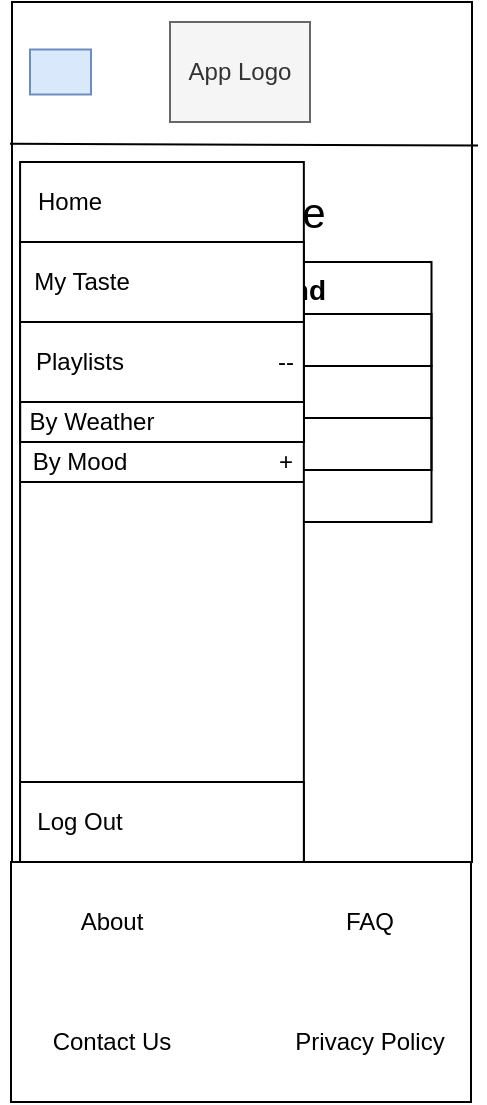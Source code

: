 <mxfile version="14.4.3" type="device"><diagram id="x8CSqS4war_cW8_TJZFx" name="Page-1"><mxGraphModel dx="1158" dy="692" grid="1" gridSize="10" guides="1" tooltips="1" connect="1" arrows="1" fold="1" page="1" pageScale="1" pageWidth="850" pageHeight="1100" math="0" shadow="0"><root><mxCell id="0"/><mxCell id="1" parent="0"/><mxCell id="ggOIgUmhNJfEqgH2ZhdV-1" value="" style="rounded=0;whiteSpace=wrap;html=1;" parent="1" vertex="1"><mxGeometry x="321" y="50" width="230" height="430" as="geometry"/></mxCell><mxCell id="ggOIgUmhNJfEqgH2ZhdV-2" value="App Logo" style="rounded=0;whiteSpace=wrap;html=1;fillColor=#f5f5f5;strokeColor=#666666;fontColor=#333333;" parent="1" vertex="1"><mxGeometry x="400" y="60" width="70" height="50" as="geometry"/></mxCell><mxCell id="ggOIgUmhNJfEqgH2ZhdV-3" value="&lt;span style=&quot;font-size: 21px&quot;&gt;My Taste&lt;/span&gt;" style="text;html=1;strokeColor=none;fillColor=none;align=center;verticalAlign=middle;whiteSpace=wrap;rounded=0;" parent="1" vertex="1"><mxGeometry x="315.06" y="140" width="241.88" height="30" as="geometry"/></mxCell><mxCell id="ggOIgUmhNJfEqgH2ZhdV-4" value="" style="rounded=0;whiteSpace=wrap;html=1;" parent="1" vertex="1"><mxGeometry x="320.5" y="480" width="230" height="120" as="geometry"/></mxCell><mxCell id="ggOIgUmhNJfEqgH2ZhdV-5" value="" style="rounded=0;whiteSpace=wrap;html=1;fillColor=#dae8fc;strokeColor=#6c8ebf;" parent="1" vertex="1"><mxGeometry x="330" y="73.75" width="30.5" height="22.5" as="geometry"/></mxCell><mxCell id="ggOIgUmhNJfEqgH2ZhdV-6" value="" style="endArrow=none;html=1;strokeWidth=1;entryX=1.013;entryY=0.167;entryDx=0;entryDy=0;entryPerimeter=0;" parent="1" target="ggOIgUmhNJfEqgH2ZhdV-1" edge="1"><mxGeometry width="50" height="50" relative="1" as="geometry"><mxPoint x="320" y="120.83" as="sourcePoint"/><mxPoint x="540" y="120" as="targetPoint"/></mxGeometry></mxCell><mxCell id="ggOIgUmhNJfEqgH2ZhdV-9" value="Privacy Policy" style="text;html=1;strokeColor=none;fillColor=none;align=center;verticalAlign=middle;whiteSpace=wrap;rounded=0;" parent="1" vertex="1"><mxGeometry x="447.82" y="560" width="104.37" height="20" as="geometry"/></mxCell><mxCell id="ggOIgUmhNJfEqgH2ZhdV-10" value="About" style="text;html=1;strokeColor=none;fillColor=none;align=center;verticalAlign=middle;whiteSpace=wrap;rounded=0;" parent="1" vertex="1"><mxGeometry x="350.5" y="500" width="40" height="20" as="geometry"/></mxCell><mxCell id="ggOIgUmhNJfEqgH2ZhdV-11" value="Contact Us" style="text;html=1;strokeColor=none;fillColor=none;align=center;verticalAlign=middle;whiteSpace=wrap;rounded=0;" parent="1" vertex="1"><mxGeometry x="338.5" y="560" width="64" height="20" as="geometry"/></mxCell><mxCell id="ggOIgUmhNJfEqgH2ZhdV-12" value="FAQ" style="text;html=1;strokeColor=none;fillColor=none;align=center;verticalAlign=middle;whiteSpace=wrap;rounded=0;" parent="1" vertex="1"><mxGeometry x="480" y="500" width="40" height="20" as="geometry"/></mxCell><mxCell id="ggOIgUmhNJfEqgH2ZhdV-13" value="" style="shape=image;html=1;verticalAlign=top;verticalLabelPosition=bottom;labelBackgroundColor=#ffffff;imageAspect=0;aspect=fixed;image=https://cdn4.iconfinder.com/data/icons/wirecons-free-vector-icons/32/menu-alt-128.png" parent="1" vertex="1"><mxGeometry x="334.25" y="74.25" width="22" height="22" as="geometry"/></mxCell><mxCell id="ggOIgUmhNJfEqgH2ZhdV-16" value="On My Grind" style="swimlane;fontStyle=1;childLayout=stackLayout;horizontal=1;startSize=26;fillColor=none;horizontalStack=0;resizeParent=1;resizeParentMax=0;resizeLast=0;collapsible=1;marginBottom=0;strokeColor=#000000;fontSize=14;" parent="1" vertex="1"><mxGeometry x="341.25" y="180" width="189.5" height="130" as="geometry"><mxRectangle x="341.25" y="180" width="100" height="26" as="alternateBounds"/></mxGeometry></mxCell><mxCell id="ggOIgUmhNJfEqgH2ZhdV-17" value="Workout Playlist" style="text;fillColor=none;align=left;verticalAlign=top;spacingLeft=4;spacingRight=4;overflow=hidden;rotatable=0;points=[[0,0.5],[1,0.5]];portConstraint=eastwest;strokeColor=#000000;" parent="ggOIgUmhNJfEqgH2ZhdV-16" vertex="1"><mxGeometry y="26" width="189.5" height="26" as="geometry"/></mxCell><mxCell id="ggOIgUmhNJfEqgH2ZhdV-18" value="Studying Playlist" style="text;fillColor=none;align=left;verticalAlign=top;spacingLeft=4;spacingRight=4;overflow=hidden;rotatable=0;points=[[0,0.5],[1,0.5]];portConstraint=eastwest;strokeColor=#000000;" parent="ggOIgUmhNJfEqgH2ZhdV-16" vertex="1"><mxGeometry y="52" width="189.5" height="26" as="geometry"/></mxCell><mxCell id="ggOIgUmhNJfEqgH2ZhdV-19" value="Work LoFi Playlist" style="text;align=left;verticalAlign=top;spacingLeft=4;spacingRight=4;overflow=hidden;rotatable=0;points=[[0,0.5],[1,0.5]];portConstraint=eastwest;strokeColor=#000000;" parent="ggOIgUmhNJfEqgH2ZhdV-16" vertex="1"><mxGeometry y="78" width="189.5" height="26" as="geometry"/></mxCell><mxCell id="ggOIgUmhNJfEqgH2ZhdV-20" value="Motivational Playlist" style="text;strokeColor=none;fillColor=none;align=left;verticalAlign=top;spacingLeft=4;spacingRight=4;overflow=hidden;rotatable=0;points=[[0,0.5],[1,0.5]];portConstraint=eastwest;" parent="ggOIgUmhNJfEqgH2ZhdV-16" vertex="1"><mxGeometry y="104" width="189.5" height="26" as="geometry"/></mxCell><mxCell id="u3R5vW7DlCcY12SfEXck-1" value="" style="rounded=0;whiteSpace=wrap;html=1;" vertex="1" parent="1"><mxGeometry x="325.04" y="130" width="141.88" height="350" as="geometry"/></mxCell><mxCell id="u3R5vW7DlCcY12SfEXck-2" value="Home" style="text;html=1;strokeColor=none;fillColor=none;align=center;verticalAlign=middle;whiteSpace=wrap;rounded=0;" vertex="1" parent="1"><mxGeometry x="330.04" y="140" width="40" height="20" as="geometry"/></mxCell><mxCell id="u3R5vW7DlCcY12SfEXck-3" value="" style="rounded=0;whiteSpace=wrap;html=1;" vertex="1" parent="1"><mxGeometry x="325.04" y="170" width="141.88" height="40" as="geometry"/></mxCell><mxCell id="u3R5vW7DlCcY12SfEXck-4" value="My Taste" style="text;html=1;strokeColor=none;fillColor=none;align=center;verticalAlign=middle;whiteSpace=wrap;rounded=0;" vertex="1" parent="1"><mxGeometry x="316.04" y="180" width="80" height="20" as="geometry"/></mxCell><mxCell id="u3R5vW7DlCcY12SfEXck-5" value="" style="rounded=0;whiteSpace=wrap;html=1;" vertex="1" parent="1"><mxGeometry x="325.04" y="210" width="141.88" height="40" as="geometry"/></mxCell><mxCell id="u3R5vW7DlCcY12SfEXck-6" value="Playlists" style="text;html=1;strokeColor=none;fillColor=none;align=center;verticalAlign=middle;whiteSpace=wrap;rounded=0;" vertex="1" parent="1"><mxGeometry x="335.07" y="220" width="40" height="20" as="geometry"/></mxCell><mxCell id="u3R5vW7DlCcY12SfEXck-7" value="--" style="text;html=1;strokeColor=none;fillColor=none;align=center;verticalAlign=middle;whiteSpace=wrap;rounded=0;" vertex="1" parent="1"><mxGeometry x="448.8" y="220" width="18.12" height="20" as="geometry"/></mxCell><mxCell id="u3R5vW7DlCcY12SfEXck-8" value="" style="rounded=0;whiteSpace=wrap;html=1;" vertex="1" parent="1"><mxGeometry x="325.04" y="440" width="141.88" height="40" as="geometry"/></mxCell><mxCell id="u3R5vW7DlCcY12SfEXck-9" value="Log Out" style="text;html=1;strokeColor=none;fillColor=none;align=center;verticalAlign=middle;whiteSpace=wrap;rounded=0;" vertex="1" parent="1"><mxGeometry x="315.06" y="450" width="80" height="20" as="geometry"/></mxCell><mxCell id="u3R5vW7DlCcY12SfEXck-10" value="" style="rounded=0;whiteSpace=wrap;html=1;" vertex="1" parent="1"><mxGeometry x="325.1" y="250" width="141.88" height="20" as="geometry"/></mxCell><mxCell id="u3R5vW7DlCcY12SfEXck-11" value="By Weather" style="text;html=1;strokeColor=none;fillColor=none;align=center;verticalAlign=middle;whiteSpace=wrap;rounded=0;" vertex="1" parent="1"><mxGeometry x="326.04" y="250" width="70" height="20" as="geometry"/></mxCell><mxCell id="u3R5vW7DlCcY12SfEXck-12" value="By Mood" style="text;html=1;strokeColor=none;fillColor=none;align=center;verticalAlign=middle;whiteSpace=wrap;rounded=0;" vertex="1" parent="1"><mxGeometry x="328.05" y="270" width="54.03" height="20" as="geometry"/></mxCell><mxCell id="u3R5vW7DlCcY12SfEXck-13" value="" style="endArrow=none;html=1;" edge="1" parent="1"><mxGeometry width="50" height="50" relative="1" as="geometry"><mxPoint x="325.04" y="290" as="sourcePoint"/><mxPoint x="466.98" y="290" as="targetPoint"/></mxGeometry></mxCell><mxCell id="u3R5vW7DlCcY12SfEXck-14" value="+" style="text;html=1;strokeColor=none;fillColor=none;align=center;verticalAlign=middle;whiteSpace=wrap;rounded=0;" vertex="1" parent="1"><mxGeometry x="448.8" y="270" width="18.12" height="20" as="geometry"/></mxCell></root></mxGraphModel></diagram></mxfile>